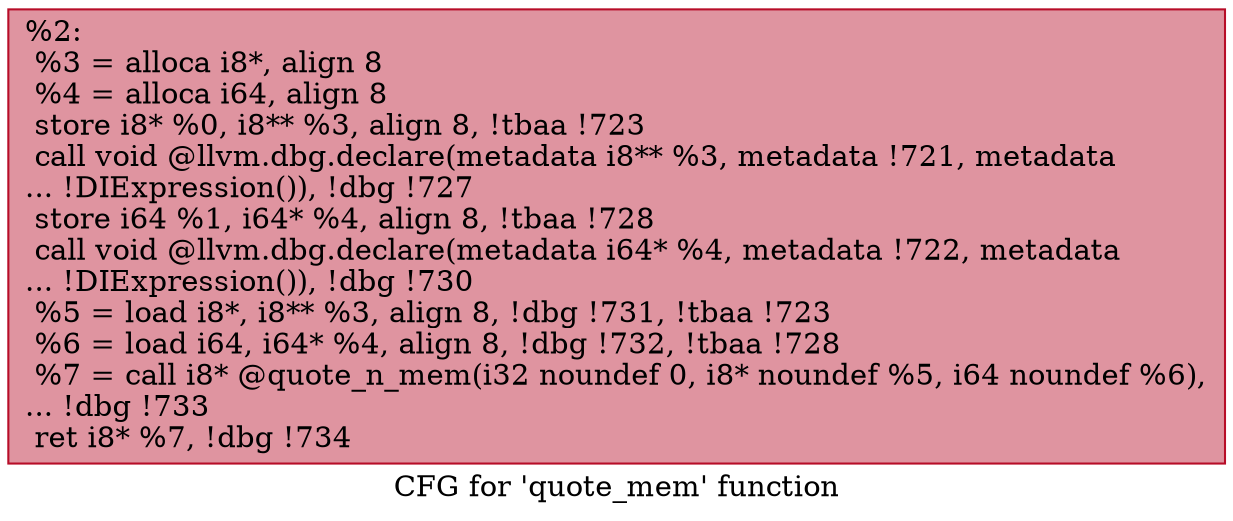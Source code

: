 digraph "CFG for 'quote_mem' function" {
	label="CFG for 'quote_mem' function";

	Node0x2661c50 [shape=record,color="#b70d28ff", style=filled, fillcolor="#b70d2870",label="{%2:\l  %3 = alloca i8*, align 8\l  %4 = alloca i64, align 8\l  store i8* %0, i8** %3, align 8, !tbaa !723\l  call void @llvm.dbg.declare(metadata i8** %3, metadata !721, metadata\l... !DIExpression()), !dbg !727\l  store i64 %1, i64* %4, align 8, !tbaa !728\l  call void @llvm.dbg.declare(metadata i64* %4, metadata !722, metadata\l... !DIExpression()), !dbg !730\l  %5 = load i8*, i8** %3, align 8, !dbg !731, !tbaa !723\l  %6 = load i64, i64* %4, align 8, !dbg !732, !tbaa !728\l  %7 = call i8* @quote_n_mem(i32 noundef 0, i8* noundef %5, i64 noundef %6),\l... !dbg !733\l  ret i8* %7, !dbg !734\l}"];
}
